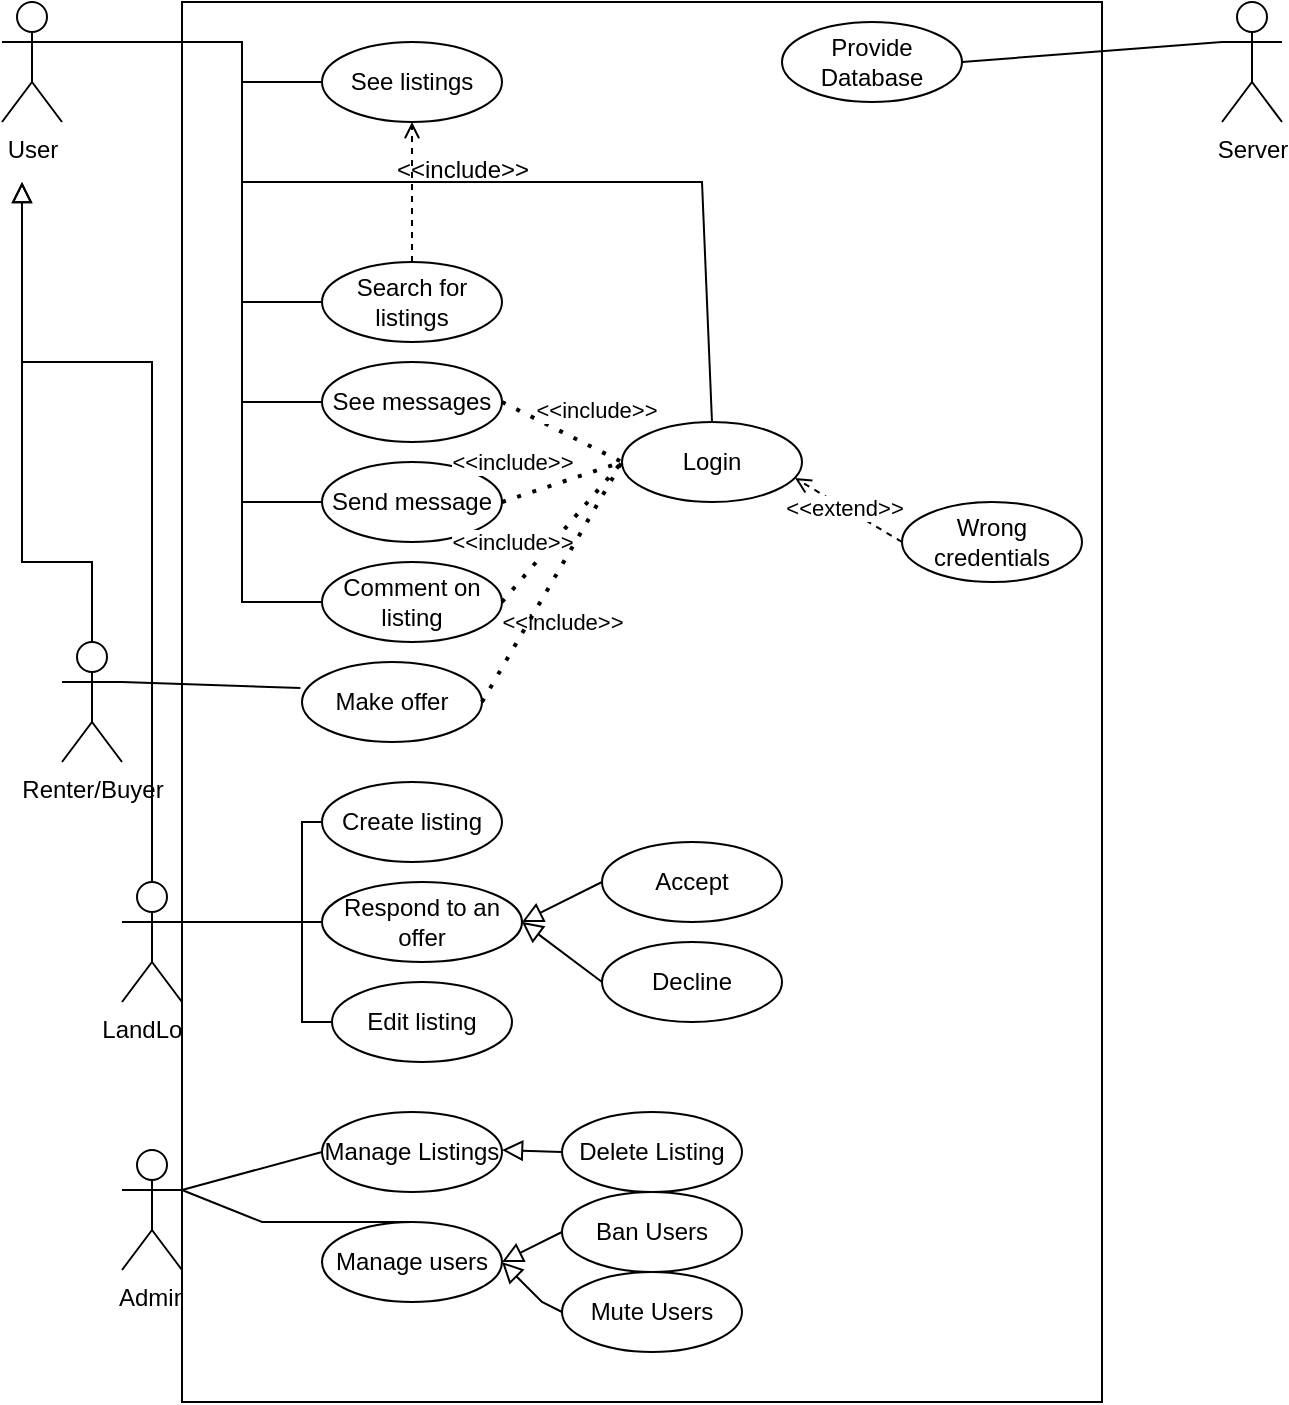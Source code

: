 <mxfile version="26.0.14">
  <diagram name="1 oldal" id="ZJNlt0p2cuj-EyZ9qJeg">
    <mxGraphModel dx="1042" dy="1757" grid="1" gridSize="10" guides="1" tooltips="1" connect="1" arrows="1" fold="1" page="1" pageScale="1" pageWidth="827" pageHeight="1169" math="0" shadow="0">
      <root>
        <mxCell id="0" />
        <mxCell id="1" parent="0" />
        <mxCell id="0xlQwM45gvaiOn_g7P1d-1" value="User" style="shape=umlActor;verticalLabelPosition=bottom;verticalAlign=top;html=1;outlineConnect=0;" parent="1" vertex="1">
          <mxGeometry x="70" y="-10" width="30" height="60" as="geometry" />
        </mxCell>
        <mxCell id="0xlQwM45gvaiOn_g7P1d-10" value="" style="endArrow=block;html=1;rounded=0;align=center;verticalAlign=bottom;endFill=0;labelBackgroundColor=none;endSize=8;exitX=0.5;exitY=0;exitDx=0;exitDy=0;exitPerimeter=0;" parent="1" source="0xlQwM45gvaiOn_g7P1d-48" edge="1">
          <mxGeometry relative="1" as="geometry">
            <mxPoint x="30" y="180" as="sourcePoint" />
            <mxPoint x="80" y="80" as="targetPoint" />
            <Array as="points">
              <mxPoint x="115" y="270" />
              <mxPoint x="80" y="270" />
              <mxPoint x="80" y="180" />
              <mxPoint x="80" y="170" />
            </Array>
          </mxGeometry>
        </mxCell>
        <mxCell id="0xlQwM45gvaiOn_g7P1d-13" value="Admin" style="shape=umlActor;verticalLabelPosition=bottom;verticalAlign=top;html=1;outlineConnect=0;" parent="1" vertex="1">
          <mxGeometry x="130" y="564" width="30" height="60" as="geometry" />
        </mxCell>
        <mxCell id="0xlQwM45gvaiOn_g7P1d-17" value="LandLord" style="shape=umlActor;verticalLabelPosition=bottom;verticalAlign=top;html=1;outlineConnect=0;" parent="1" vertex="1">
          <mxGeometry x="130" y="430" width="30" height="60" as="geometry" />
        </mxCell>
        <mxCell id="0xlQwM45gvaiOn_g7P1d-26" value="&lt;div&gt;&lt;br&gt;&lt;/div&gt;&lt;div&gt;&lt;br&gt;&lt;/div&gt;" style="endArrow=none;html=1;rounded=0;align=center;verticalAlign=top;endFill=0;labelBackgroundColor=none;entryX=0.5;entryY=0;entryDx=0;entryDy=0;entryPerimeter=0;" parent="1" target="0xlQwM45gvaiOn_g7P1d-17" edge="1">
          <mxGeometry relative="1" as="geometry">
            <mxPoint x="80" y="170" as="sourcePoint" />
            <mxPoint x="270" y="170" as="targetPoint" />
            <Array as="points">
              <mxPoint x="145" y="170" />
            </Array>
          </mxGeometry>
        </mxCell>
        <mxCell id="0xlQwM45gvaiOn_g7P1d-33" value="" style="rounded=0;whiteSpace=wrap;html=1;direction=south;" parent="1" vertex="1">
          <mxGeometry x="160" y="-10" width="460" height="700" as="geometry" />
        </mxCell>
        <mxCell id="0xlQwM45gvaiOn_g7P1d-34" value="See listings" style="ellipse;whiteSpace=wrap;html=1;" parent="1" vertex="1">
          <mxGeometry x="230" y="10" width="90" height="40" as="geometry" />
        </mxCell>
        <mxCell id="0xlQwM45gvaiOn_g7P1d-37" value="Login" style="ellipse;whiteSpace=wrap;html=1;" parent="1" vertex="1">
          <mxGeometry x="380" y="200" width="90" height="40" as="geometry" />
        </mxCell>
        <mxCell id="0xlQwM45gvaiOn_g7P1d-39" value="Search for listings" style="ellipse;whiteSpace=wrap;html=1;" parent="1" vertex="1">
          <mxGeometry x="230" y="120" width="90" height="40" as="geometry" />
        </mxCell>
        <mxCell id="0xlQwM45gvaiOn_g7P1d-43" value="" style="endArrow=block;html=1;rounded=0;align=center;verticalAlign=bottom;endFill=0;labelBackgroundColor=none;endSize=8;" parent="1" edge="1">
          <mxGeometry relative="1" as="geometry">
            <mxPoint x="80" y="180" as="sourcePoint" />
            <mxPoint x="80" y="80" as="targetPoint" />
            <Array as="points" />
          </mxGeometry>
        </mxCell>
        <mxCell id="0xlQwM45gvaiOn_g7P1d-48" value="Renter/Buyer" style="shape=umlActor;verticalLabelPosition=bottom;verticalAlign=top;html=1;outlineConnect=0;" parent="1" vertex="1">
          <mxGeometry x="100" y="310" width="30" height="60" as="geometry" />
        </mxCell>
        <mxCell id="0xlQwM45gvaiOn_g7P1d-51" value="" style="endArrow=none;html=1;rounded=0;exitX=1;exitY=0.333;exitDx=0;exitDy=0;exitPerimeter=0;entryX=0;entryY=0.5;entryDx=0;entryDy=0;" parent="1" source="0xlQwM45gvaiOn_g7P1d-1" target="0xlQwM45gvaiOn_g7P1d-34" edge="1">
          <mxGeometry width="50" height="50" relative="1" as="geometry">
            <mxPoint x="220" y="70" as="sourcePoint" />
            <mxPoint x="270" y="20" as="targetPoint" />
            <Array as="points">
              <mxPoint x="130" y="10" />
              <mxPoint x="190" y="10" />
              <mxPoint x="190" y="30" />
            </Array>
          </mxGeometry>
        </mxCell>
        <mxCell id="0xlQwM45gvaiOn_g7P1d-52" value="" style="endArrow=none;html=1;rounded=0;entryX=0.5;entryY=0;entryDx=0;entryDy=0;" parent="1" target="0xlQwM45gvaiOn_g7P1d-37" edge="1">
          <mxGeometry width="50" height="50" relative="1" as="geometry">
            <mxPoint x="130" y="10" as="sourcePoint" />
            <mxPoint x="275" y="60" as="targetPoint" />
            <Array as="points">
              <mxPoint x="130" y="10" />
              <mxPoint x="190" y="10" />
              <mxPoint x="190" y="80" />
              <mxPoint x="355" y="80" />
              <mxPoint x="420" y="80" />
            </Array>
          </mxGeometry>
        </mxCell>
        <mxCell id="0xlQwM45gvaiOn_g7P1d-53" value="" style="endArrow=none;html=1;rounded=0;exitX=1;exitY=0.333;exitDx=0;exitDy=0;exitPerimeter=0;entryX=0;entryY=0.5;entryDx=0;entryDy=0;" parent="1" source="0xlQwM45gvaiOn_g7P1d-1" target="0xlQwM45gvaiOn_g7P1d-39" edge="1">
          <mxGeometry width="50" height="50" relative="1" as="geometry">
            <mxPoint x="110" y="70" as="sourcePoint" />
            <mxPoint x="285" y="120" as="targetPoint" />
            <Array as="points">
              <mxPoint x="130" y="10" />
              <mxPoint x="190" y="10" />
              <mxPoint x="190" y="40" />
              <mxPoint x="190" y="140" />
            </Array>
          </mxGeometry>
        </mxCell>
        <mxCell id="0xlQwM45gvaiOn_g7P1d-55" value="See messages" style="ellipse;whiteSpace=wrap;html=1;" parent="1" vertex="1">
          <mxGeometry x="230" y="170" width="90" height="40" as="geometry" />
        </mxCell>
        <mxCell id="0xlQwM45gvaiOn_g7P1d-56" value="Send message" style="ellipse;whiteSpace=wrap;html=1;" parent="1" vertex="1">
          <mxGeometry x="230" y="220" width="90" height="40" as="geometry" />
        </mxCell>
        <mxCell id="0xlQwM45gvaiOn_g7P1d-57" value="" style="endArrow=none;html=1;rounded=0;entryX=0;entryY=0.5;entryDx=0;entryDy=0;" parent="1" target="0xlQwM45gvaiOn_g7P1d-55" edge="1">
          <mxGeometry width="50" height="50" relative="1" as="geometry">
            <mxPoint x="190" y="120" as="sourcePoint" />
            <mxPoint x="300" y="170" as="targetPoint" />
            <Array as="points">
              <mxPoint x="190" y="190" />
            </Array>
          </mxGeometry>
        </mxCell>
        <mxCell id="0xlQwM45gvaiOn_g7P1d-58" value="" style="endArrow=none;html=1;rounded=0;entryX=0;entryY=0.5;entryDx=0;entryDy=0;" parent="1" target="0xlQwM45gvaiOn_g7P1d-56" edge="1">
          <mxGeometry width="50" height="50" relative="1" as="geometry">
            <mxPoint x="190" y="170" as="sourcePoint" />
            <mxPoint x="270" y="190" as="targetPoint" />
            <Array as="points">
              <mxPoint x="190" y="240" />
            </Array>
          </mxGeometry>
        </mxCell>
        <mxCell id="0xlQwM45gvaiOn_g7P1d-59" value="Create listing" style="ellipse;whiteSpace=wrap;html=1;" parent="1" vertex="1">
          <mxGeometry x="230" y="380" width="90" height="40" as="geometry" />
        </mxCell>
        <mxCell id="0xlQwM45gvaiOn_g7P1d-60" value="" style="endArrow=none;html=1;rounded=0;entryX=0;entryY=0.5;entryDx=0;entryDy=0;exitX=1;exitY=0.333;exitDx=0;exitDy=0;exitPerimeter=0;" parent="1" source="0xlQwM45gvaiOn_g7P1d-17" target="0xlQwM45gvaiOn_g7P1d-59" edge="1">
          <mxGeometry width="50" height="50" relative="1" as="geometry">
            <mxPoint x="220" y="410" as="sourcePoint" />
            <mxPoint x="270" y="360" as="targetPoint" />
            <Array as="points">
              <mxPoint x="220" y="450" />
              <mxPoint x="220" y="420" />
              <mxPoint x="220" y="400" />
            </Array>
          </mxGeometry>
        </mxCell>
        <mxCell id="0xlQwM45gvaiOn_g7P1d-63" value="Edit listing" style="ellipse;whiteSpace=wrap;html=1;" parent="1" vertex="1">
          <mxGeometry x="235" y="480" width="90" height="40" as="geometry" />
        </mxCell>
        <mxCell id="0xlQwM45gvaiOn_g7P1d-64" value="" style="endArrow=none;html=1;rounded=0;exitX=0;exitY=0.5;exitDx=0;exitDy=0;entryX=0;entryY=0.5;entryDx=0;entryDy=0;" parent="1" source="0xlQwM45gvaiOn_g7P1d-63" target="0xlQwM45gvaiOn_g7P1d-59" edge="1">
          <mxGeometry width="50" height="50" relative="1" as="geometry">
            <mxPoint x="220" y="500" as="sourcePoint" />
            <mxPoint x="220" y="450" as="targetPoint" />
            <Array as="points">
              <mxPoint x="220" y="500" />
              <mxPoint x="220" y="450" />
              <mxPoint x="220" y="420" />
              <mxPoint x="220" y="400" />
            </Array>
          </mxGeometry>
        </mxCell>
        <mxCell id="0xlQwM45gvaiOn_g7P1d-67" value="Make offer" style="ellipse;whiteSpace=wrap;html=1;" parent="1" vertex="1">
          <mxGeometry x="220" y="320" width="90" height="40" as="geometry" />
        </mxCell>
        <mxCell id="0xlQwM45gvaiOn_g7P1d-69" value="Comment on listing" style="ellipse;whiteSpace=wrap;html=1;" parent="1" vertex="1">
          <mxGeometry x="230" y="270" width="90" height="40" as="geometry" />
        </mxCell>
        <mxCell id="0xlQwM45gvaiOn_g7P1d-70" value="" style="endArrow=none;html=1;rounded=0;" parent="1" edge="1">
          <mxGeometry width="50" height="50" relative="1" as="geometry">
            <mxPoint x="190" y="240" as="sourcePoint" />
            <mxPoint x="230" y="290" as="targetPoint" />
            <Array as="points">
              <mxPoint x="190" y="290" />
            </Array>
          </mxGeometry>
        </mxCell>
        <mxCell id="0xlQwM45gvaiOn_g7P1d-72" value="Manage Listings" style="ellipse;whiteSpace=wrap;html=1;" parent="1" vertex="1">
          <mxGeometry x="230" y="545" width="90" height="40" as="geometry" />
        </mxCell>
        <mxCell id="0xlQwM45gvaiOn_g7P1d-73" value="Manage users" style="ellipse;whiteSpace=wrap;html=1;" parent="1" vertex="1">
          <mxGeometry x="230" y="600" width="90" height="40" as="geometry" />
        </mxCell>
        <mxCell id="0xlQwM45gvaiOn_g7P1d-74" value="" style="endArrow=none;html=1;rounded=0;exitX=1;exitY=0.333;exitDx=0;exitDy=0;exitPerimeter=0;entryX=-0.009;entryY=0.325;entryDx=0;entryDy=0;entryPerimeter=0;" parent="1" source="0xlQwM45gvaiOn_g7P1d-48" target="0xlQwM45gvaiOn_g7P1d-67" edge="1">
          <mxGeometry width="50" height="50" relative="1" as="geometry">
            <mxPoint x="170" y="420" as="sourcePoint" />
            <mxPoint x="220" y="370" as="targetPoint" />
          </mxGeometry>
        </mxCell>
        <mxCell id="0xlQwM45gvaiOn_g7P1d-75" value="" style="endArrow=none;html=1;rounded=0;exitX=1;exitY=0.333;exitDx=0;exitDy=0;exitPerimeter=0;entryX=0;entryY=0.5;entryDx=0;entryDy=0;" parent="1" source="0xlQwM45gvaiOn_g7P1d-13" target="0xlQwM45gvaiOn_g7P1d-72" edge="1">
          <mxGeometry width="50" height="50" relative="1" as="geometry">
            <mxPoint x="220" y="590" as="sourcePoint" />
            <mxPoint x="270" y="540" as="targetPoint" />
          </mxGeometry>
        </mxCell>
        <mxCell id="0xlQwM45gvaiOn_g7P1d-76" value="" style="endArrow=none;html=1;rounded=0;exitX=1;exitY=0.333;exitDx=0;exitDy=0;exitPerimeter=0;entryX=0.5;entryY=0;entryDx=0;entryDy=0;" parent="1" source="0xlQwM45gvaiOn_g7P1d-13" target="0xlQwM45gvaiOn_g7P1d-73" edge="1">
          <mxGeometry width="50" height="50" relative="1" as="geometry">
            <mxPoint x="220" y="590" as="sourcePoint" />
            <mxPoint x="270" y="540" as="targetPoint" />
            <Array as="points">
              <mxPoint x="200" y="600" />
            </Array>
          </mxGeometry>
        </mxCell>
        <mxCell id="0xlQwM45gvaiOn_g7P1d-79" value="Wrong credentials" style="ellipse;whiteSpace=wrap;html=1;" parent="1" vertex="1">
          <mxGeometry x="520" y="240" width="90" height="40" as="geometry" />
        </mxCell>
        <mxCell id="0xlQwM45gvaiOn_g7P1d-81" value="Respond to an offer" style="ellipse;whiteSpace=wrap;html=1;" parent="1" vertex="1">
          <mxGeometry x="230" y="430" width="100" height="40" as="geometry" />
        </mxCell>
        <mxCell id="0xlQwM45gvaiOn_g7P1d-84" value="" style="endArrow=none;html=1;rounded=0;entryX=0;entryY=0.5;entryDx=0;entryDy=0;" parent="1" target="0xlQwM45gvaiOn_g7P1d-81" edge="1">
          <mxGeometry width="50" height="50" relative="1" as="geometry">
            <mxPoint x="220" y="450" as="sourcePoint" />
            <mxPoint x="400" y="440" as="targetPoint" />
          </mxGeometry>
        </mxCell>
        <mxCell id="z0Ypj6NN_3ek7tybDNUS-1" value="Server" style="shape=umlActor;verticalLabelPosition=bottom;verticalAlign=top;html=1;outlineConnect=0;" parent="1" vertex="1">
          <mxGeometry x="680" y="-10" width="30" height="60" as="geometry" />
        </mxCell>
        <mxCell id="z0Ypj6NN_3ek7tybDNUS-2" value="Provide Database" style="ellipse;whiteSpace=wrap;html=1;" parent="1" vertex="1">
          <mxGeometry x="460" width="90" height="40" as="geometry" />
        </mxCell>
        <mxCell id="z0Ypj6NN_3ek7tybDNUS-3" value="" style="endArrow=none;html=1;rounded=0;exitX=1;exitY=0.5;exitDx=0;exitDy=0;entryX=0;entryY=0.333;entryDx=0;entryDy=0;entryPerimeter=0;" parent="1" source="z0Ypj6NN_3ek7tybDNUS-2" target="z0Ypj6NN_3ek7tybDNUS-1" edge="1">
          <mxGeometry width="50" height="50" relative="1" as="geometry">
            <mxPoint x="670" y="100" as="sourcePoint" />
            <mxPoint x="720" y="50" as="targetPoint" />
          </mxGeometry>
        </mxCell>
        <mxCell id="z0Ypj6NN_3ek7tybDNUS-13" value="" style="endArrow=none;dashed=1;html=1;dashPattern=1 3;strokeWidth=2;rounded=0;exitX=1;exitY=0.5;exitDx=0;exitDy=0;entryX=0;entryY=0.5;entryDx=0;entryDy=0;" parent="1" source="0xlQwM45gvaiOn_g7P1d-55" target="0xlQwM45gvaiOn_g7P1d-37" edge="1">
          <mxGeometry width="50" height="50" relative="1" as="geometry">
            <mxPoint x="310" y="265" as="sourcePoint" />
            <mxPoint x="360" y="215" as="targetPoint" />
          </mxGeometry>
        </mxCell>
        <mxCell id="z0Ypj6NN_3ek7tybDNUS-16" value="&amp;lt;&amp;lt;include&amp;gt;&amp;gt;" style="edgeLabel;html=1;align=center;verticalAlign=middle;resizable=0;points=[];" parent="z0Ypj6NN_3ek7tybDNUS-13" connectable="0" vertex="1">
          <mxGeometry x="0.255" y="-3" relative="1" as="geometry">
            <mxPoint x="11" y="-18" as="offset" />
          </mxGeometry>
        </mxCell>
        <mxCell id="z0Ypj6NN_3ek7tybDNUS-14" value="" style="endArrow=none;dashed=1;html=1;dashPattern=1 3;strokeWidth=2;rounded=0;exitX=1;exitY=0.5;exitDx=0;exitDy=0;entryX=0;entryY=0.5;entryDx=0;entryDy=0;" parent="1" target="0xlQwM45gvaiOn_g7P1d-37" edge="1">
          <mxGeometry width="50" height="50" relative="1" as="geometry">
            <mxPoint x="320" y="240" as="sourcePoint" />
            <mxPoint x="360" y="265" as="targetPoint" />
          </mxGeometry>
        </mxCell>
        <mxCell id="z0Ypj6NN_3ek7tybDNUS-15" value="" style="endArrow=none;dashed=1;html=1;dashPattern=1 3;strokeWidth=2;rounded=0;exitX=1;exitY=0.5;exitDx=0;exitDy=0;entryX=0;entryY=0.5;entryDx=0;entryDy=0;" parent="1" source="0xlQwM45gvaiOn_g7P1d-69" target="0xlQwM45gvaiOn_g7P1d-37" edge="1">
          <mxGeometry width="50" height="50" relative="1" as="geometry">
            <mxPoint x="310" y="270" as="sourcePoint" />
            <mxPoint x="360" y="220" as="targetPoint" />
          </mxGeometry>
        </mxCell>
        <mxCell id="z0Ypj6NN_3ek7tybDNUS-17" value="&amp;lt;&amp;lt;include&amp;gt;&amp;gt;" style="edgeLabel;html=1;align=center;verticalAlign=middle;resizable=0;points=[];" parent="1" connectable="0" vertex="1">
          <mxGeometry x="325.0" y="220.004" as="geometry" />
        </mxCell>
        <mxCell id="z0Ypj6NN_3ek7tybDNUS-18" value="&amp;lt;&amp;lt;include&amp;gt;&amp;gt;" style="edgeLabel;html=1;align=center;verticalAlign=middle;resizable=0;points=[];" parent="1" connectable="0" vertex="1">
          <mxGeometry x="325.0" y="260.004" as="geometry" />
        </mxCell>
        <mxCell id="z0Ypj6NN_3ek7tybDNUS-20" value="&amp;lt;&amp;lt;include&amp;gt;&amp;gt;" style="edgeLabel;html=1;align=center;verticalAlign=middle;resizable=0;points=[];" parent="1" connectable="0" vertex="1">
          <mxGeometry x="350.0" y="300.004" as="geometry" />
        </mxCell>
        <mxCell id="z0Ypj6NN_3ek7tybDNUS-21" value="" style="endArrow=none;dashed=1;html=1;dashPattern=1 3;strokeWidth=2;rounded=0;entryX=0;entryY=0.5;entryDx=0;entryDy=0;exitX=1;exitY=0.5;exitDx=0;exitDy=0;" parent="1" source="0xlQwM45gvaiOn_g7P1d-67" target="0xlQwM45gvaiOn_g7P1d-37" edge="1">
          <mxGeometry width="50" height="50" relative="1" as="geometry">
            <mxPoint x="330" y="300" as="sourcePoint" />
            <mxPoint x="390" y="230" as="targetPoint" />
          </mxGeometry>
        </mxCell>
        <mxCell id="z0Ypj6NN_3ek7tybDNUS-23" value="Accept" style="ellipse;whiteSpace=wrap;html=1;" parent="1" vertex="1">
          <mxGeometry x="370" y="410" width="90" height="40" as="geometry" />
        </mxCell>
        <mxCell id="z0Ypj6NN_3ek7tybDNUS-24" value="Decline" style="ellipse;whiteSpace=wrap;html=1;" parent="1" vertex="1">
          <mxGeometry x="370" y="460" width="90" height="40" as="geometry" />
        </mxCell>
        <mxCell id="z0Ypj6NN_3ek7tybDNUS-27" value="" style="endArrow=block;html=1;rounded=0;align=center;verticalAlign=bottom;endFill=0;labelBackgroundColor=none;endSize=8;entryX=1;entryY=0.5;entryDx=0;entryDy=0;" parent="1" target="0xlQwM45gvaiOn_g7P1d-81" edge="1">
          <mxGeometry relative="1" as="geometry">
            <mxPoint x="370" y="430" as="sourcePoint" />
            <mxPoint x="585" y="399.71" as="targetPoint" />
          </mxGeometry>
        </mxCell>
        <mxCell id="z0Ypj6NN_3ek7tybDNUS-28" value="" style="resizable=0;html=1;align=center;verticalAlign=top;labelBackgroundColor=none;" parent="z0Ypj6NN_3ek7tybDNUS-27" connectable="0" vertex="1">
          <mxGeometry relative="1" as="geometry" />
        </mxCell>
        <mxCell id="z0Ypj6NN_3ek7tybDNUS-29" value="" style="endArrow=block;html=1;rounded=0;align=center;verticalAlign=bottom;endFill=0;labelBackgroundColor=none;endSize=8;entryX=1;entryY=0.5;entryDx=0;entryDy=0;" parent="1" target="0xlQwM45gvaiOn_g7P1d-81" edge="1">
          <mxGeometry relative="1" as="geometry">
            <mxPoint x="370" y="480" as="sourcePoint" />
            <mxPoint x="330" y="500" as="targetPoint" />
          </mxGeometry>
        </mxCell>
        <mxCell id="z0Ypj6NN_3ek7tybDNUS-30" value="" style="resizable=0;html=1;align=center;verticalAlign=top;labelBackgroundColor=none;" parent="z0Ypj6NN_3ek7tybDNUS-29" connectable="0" vertex="1">
          <mxGeometry relative="1" as="geometry" />
        </mxCell>
        <mxCell id="z0Ypj6NN_3ek7tybDNUS-35" value="" style="endArrow=open;html=1;rounded=0;align=center;verticalAlign=bottom;dashed=1;endFill=0;labelBackgroundColor=none;entryX=0.5;entryY=1;entryDx=0;entryDy=0;exitX=0.5;exitY=0;exitDx=0;exitDy=0;" parent="1" source="0xlQwM45gvaiOn_g7P1d-39" target="0xlQwM45gvaiOn_g7P1d-34" edge="1">
          <mxGeometry relative="1" as="geometry">
            <mxPoint x="360" y="50" as="sourcePoint" />
            <mxPoint x="520" y="50" as="targetPoint" />
          </mxGeometry>
        </mxCell>
        <mxCell id="z0Ypj6NN_3ek7tybDNUS-36" value="&amp;lt;&amp;lt;include&amp;gt;&amp;gt;" style="resizable=0;html=1;align=center;verticalAlign=top;labelBackgroundColor=none;" parent="z0Ypj6NN_3ek7tybDNUS-35" connectable="0" vertex="1">
          <mxGeometry relative="1" as="geometry">
            <mxPoint x="25" y="-25" as="offset" />
          </mxGeometry>
        </mxCell>
        <mxCell id="z0Ypj6NN_3ek7tybDNUS-37" value="" style="endArrow=open;html=1;rounded=0;align=center;verticalAlign=bottom;dashed=1;endFill=0;labelBackgroundColor=none;entryX=0.961;entryY=0.701;entryDx=0;entryDy=0;exitX=0;exitY=0.5;exitDx=0;exitDy=0;entryPerimeter=0;" parent="1" source="0xlQwM45gvaiOn_g7P1d-79" target="0xlQwM45gvaiOn_g7P1d-37" edge="1">
          <mxGeometry relative="1" as="geometry">
            <mxPoint x="510.0" y="270" as="sourcePoint" />
            <mxPoint x="460" y="230" as="targetPoint" />
          </mxGeometry>
        </mxCell>
        <mxCell id="z0Ypj6NN_3ek7tybDNUS-39" value="&amp;lt;&amp;lt;extend&amp;gt;&amp;gt;" style="edgeLabel;html=1;align=center;verticalAlign=middle;resizable=0;points=[];" parent="z0Ypj6NN_3ek7tybDNUS-37" connectable="0" vertex="1">
          <mxGeometry x="0.075" relative="1" as="geometry">
            <mxPoint as="offset" />
          </mxGeometry>
        </mxCell>
        <mxCell id="z0Ypj6NN_3ek7tybDNUS-40" value="Delete Listing" style="ellipse;whiteSpace=wrap;html=1;" parent="1" vertex="1">
          <mxGeometry x="350" y="545" width="90" height="40" as="geometry" />
        </mxCell>
        <mxCell id="z0Ypj6NN_3ek7tybDNUS-41" value="Ban Users" style="ellipse;whiteSpace=wrap;html=1;" parent="1" vertex="1">
          <mxGeometry x="350" y="585" width="90" height="40" as="geometry" />
        </mxCell>
        <mxCell id="z0Ypj6NN_3ek7tybDNUS-42" value="Mute Users" style="ellipse;whiteSpace=wrap;html=1;" parent="1" vertex="1">
          <mxGeometry x="350" y="625" width="90" height="40" as="geometry" />
        </mxCell>
        <mxCell id="z0Ypj6NN_3ek7tybDNUS-43" value="" style="endArrow=block;html=1;rounded=0;align=center;verticalAlign=bottom;endFill=0;labelBackgroundColor=none;endSize=8;entryX=1;entryY=0.5;entryDx=0;entryDy=0;exitX=0;exitY=0.5;exitDx=0;exitDy=0;" parent="1" source="z0Ypj6NN_3ek7tybDNUS-40" edge="1">
          <mxGeometry relative="1" as="geometry">
            <mxPoint x="360" y="594" as="sourcePoint" />
            <mxPoint x="320" y="564" as="targetPoint" />
          </mxGeometry>
        </mxCell>
        <mxCell id="z0Ypj6NN_3ek7tybDNUS-44" value="" style="resizable=0;html=1;align=center;verticalAlign=top;labelBackgroundColor=none;" parent="z0Ypj6NN_3ek7tybDNUS-43" connectable="0" vertex="1">
          <mxGeometry relative="1" as="geometry" />
        </mxCell>
        <mxCell id="z0Ypj6NN_3ek7tybDNUS-45" value="" style="endArrow=block;html=1;rounded=0;align=center;verticalAlign=bottom;endFill=0;labelBackgroundColor=none;endSize=8;entryX=1;entryY=0.5;entryDx=0;entryDy=0;exitX=0;exitY=0.5;exitDx=0;exitDy=0;" parent="1" source="z0Ypj6NN_3ek7tybDNUS-41" target="0xlQwM45gvaiOn_g7P1d-73" edge="1">
          <mxGeometry relative="1" as="geometry">
            <mxPoint x="360" y="575" as="sourcePoint" />
            <mxPoint x="330" y="574" as="targetPoint" />
            <Array as="points" />
          </mxGeometry>
        </mxCell>
        <mxCell id="z0Ypj6NN_3ek7tybDNUS-46" value="" style="resizable=0;html=1;align=center;verticalAlign=top;labelBackgroundColor=none;" parent="z0Ypj6NN_3ek7tybDNUS-45" connectable="0" vertex="1">
          <mxGeometry relative="1" as="geometry" />
        </mxCell>
        <mxCell id="z0Ypj6NN_3ek7tybDNUS-47" value="" style="endArrow=block;html=1;rounded=0;align=center;verticalAlign=bottom;endFill=0;labelBackgroundColor=none;endSize=8;entryX=1;entryY=0.5;entryDx=0;entryDy=0;exitX=0;exitY=0.5;exitDx=0;exitDy=0;" parent="1" source="z0Ypj6NN_3ek7tybDNUS-42" target="0xlQwM45gvaiOn_g7P1d-73" edge="1">
          <mxGeometry relative="1" as="geometry">
            <mxPoint x="360" y="615" as="sourcePoint" />
            <mxPoint x="330" y="630" as="targetPoint" />
            <Array as="points">
              <mxPoint x="340" y="640" />
            </Array>
          </mxGeometry>
        </mxCell>
        <mxCell id="z0Ypj6NN_3ek7tybDNUS-48" value="" style="resizable=0;html=1;align=center;verticalAlign=top;labelBackgroundColor=none;" parent="z0Ypj6NN_3ek7tybDNUS-47" connectable="0" vertex="1">
          <mxGeometry relative="1" as="geometry" />
        </mxCell>
      </root>
    </mxGraphModel>
  </diagram>
</mxfile>
